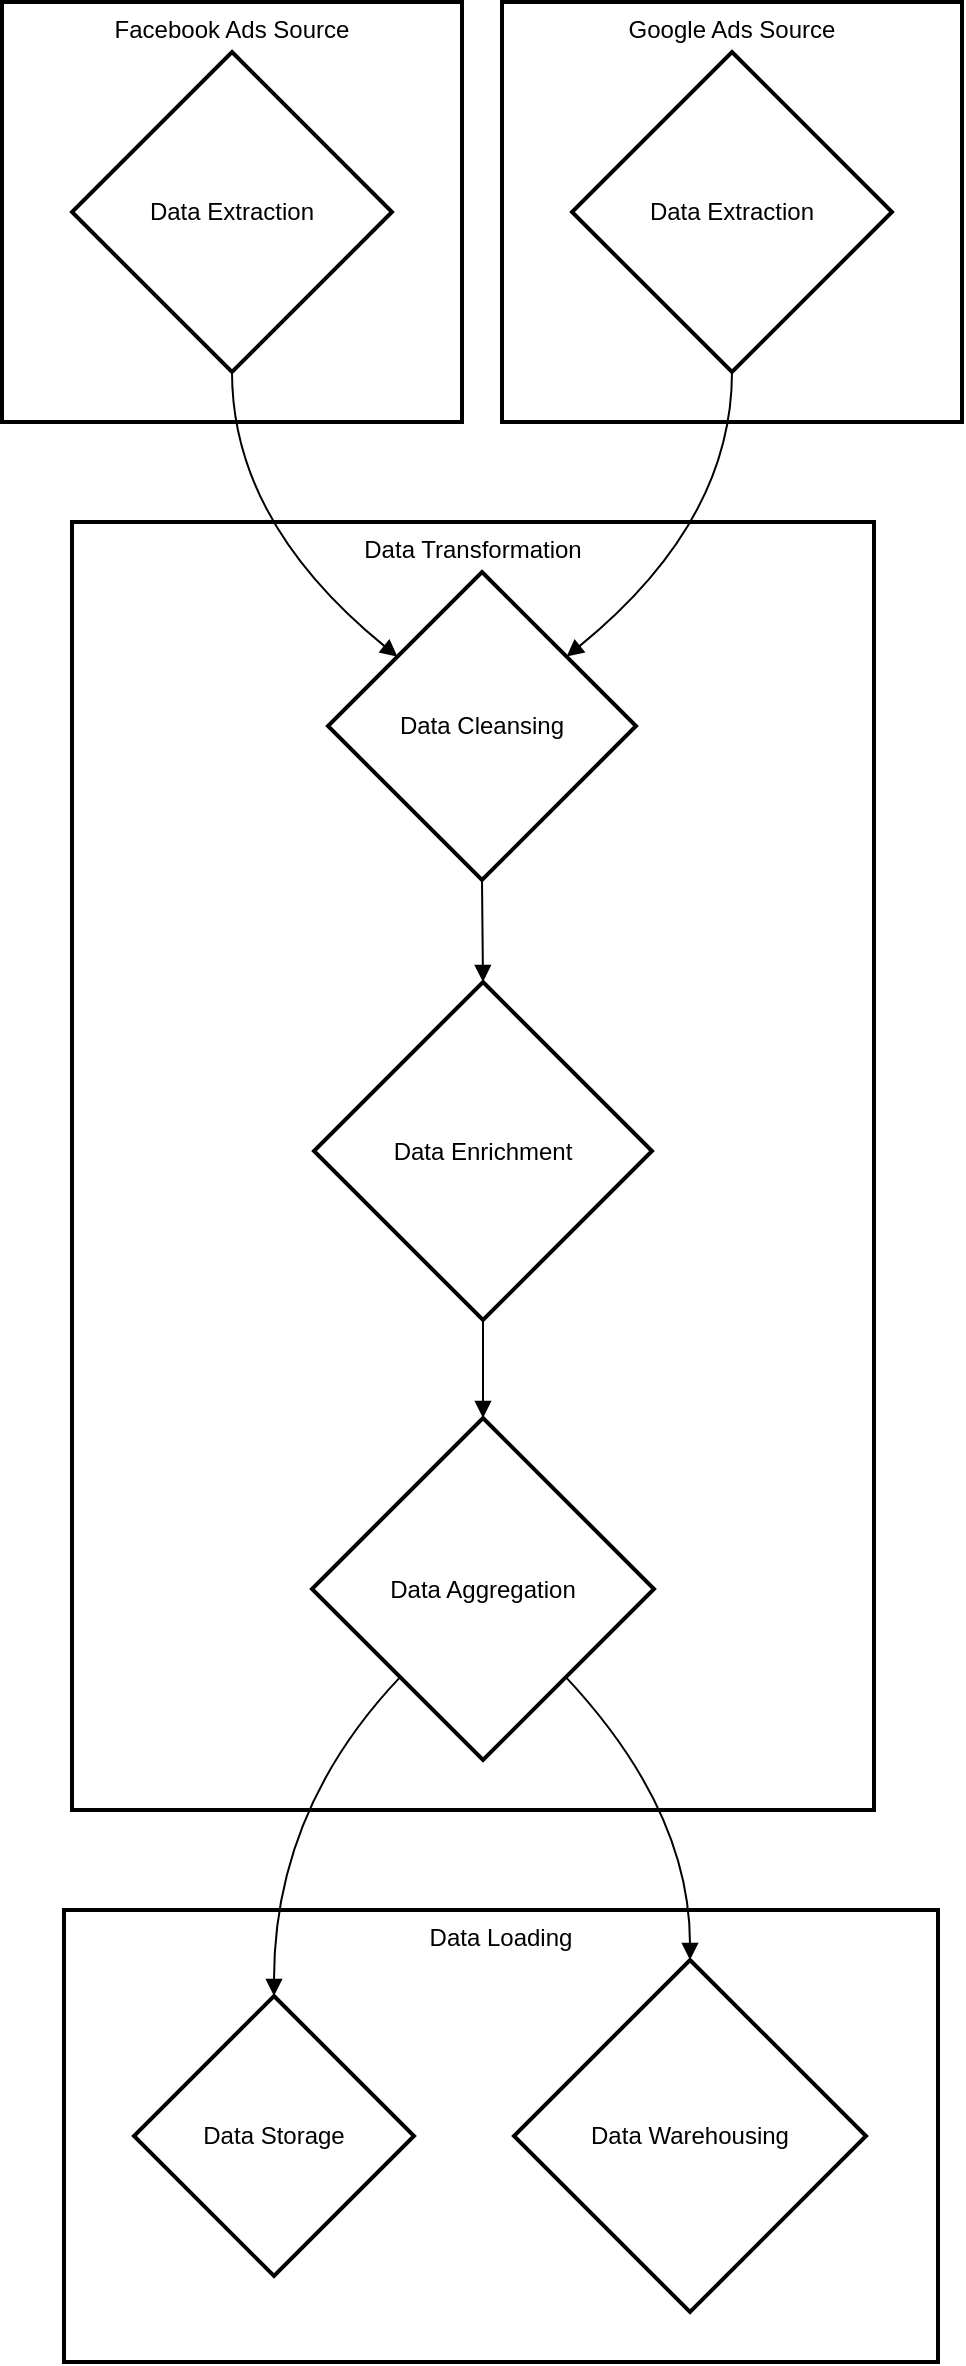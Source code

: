 <mxfile version="24.6.4" type="github">
  <diagram name="Page-1" id="N5x1d4UzcgwrpOlkiW_S">
    <mxGraphModel>
      <root>
        <mxCell id="0" />
        <mxCell id="1" parent="0" />
        <mxCell id="2" value="Data Loading" style="whiteSpace=wrap;strokeWidth=2;verticalAlign=top;" vertex="1" parent="1">
          <mxGeometry x="31" y="954" width="437" height="226" as="geometry" />
        </mxCell>
        <mxCell id="3" value="Data Storage" style="rhombus;strokeWidth=2;whiteSpace=wrap;" vertex="1" parent="1">
          <mxGeometry x="66" y="997" width="140" height="140" as="geometry" />
        </mxCell>
        <mxCell id="4" value="Data Warehousing" style="rhombus;strokeWidth=2;whiteSpace=wrap;" vertex="1" parent="1">
          <mxGeometry x="256" y="979" width="176" height="176" as="geometry" />
        </mxCell>
        <mxCell id="5" value="Data Transformation" style="whiteSpace=wrap;strokeWidth=2;verticalAlign=top;" vertex="1" parent="1">
          <mxGeometry x="35" y="260" width="401" height="644" as="geometry" />
        </mxCell>
        <mxCell id="6" value="Data Cleansing" style="rhombus;strokeWidth=2;whiteSpace=wrap;" vertex="1" parent="1">
          <mxGeometry x="163" y="285" width="154" height="154" as="geometry" />
        </mxCell>
        <mxCell id="7" value="Data Enrichment" style="rhombus;strokeWidth=2;whiteSpace=wrap;" vertex="1" parent="1">
          <mxGeometry x="156" y="490" width="169" height="169" as="geometry" />
        </mxCell>
        <mxCell id="8" value="Data Aggregation" style="rhombus;strokeWidth=2;whiteSpace=wrap;" vertex="1" parent="1">
          <mxGeometry x="155" y="708" width="171" height="171" as="geometry" />
        </mxCell>
        <mxCell id="9" value="Google Ads Source" style="whiteSpace=wrap;strokeWidth=2;verticalAlign=top;" vertex="1" parent="1">
          <mxGeometry x="250" width="230" height="210" as="geometry" />
        </mxCell>
        <mxCell id="10" value="Data Extraction" style="rhombus;strokeWidth=2;whiteSpace=wrap;" vertex="1" parent="1">
          <mxGeometry x="285" y="25" width="160" height="160" as="geometry" />
        </mxCell>
        <mxCell id="11" value="Facebook Ads Source" style="whiteSpace=wrap;strokeWidth=2;verticalAlign=top;" vertex="1" parent="1">
          <mxGeometry width="230" height="210" as="geometry" />
        </mxCell>
        <mxCell id="12" value="Data Extraction" style="rhombus;strokeWidth=2;whiteSpace=wrap;" vertex="1" parent="1">
          <mxGeometry x="35" y="25" width="160" height="160" as="geometry" />
        </mxCell>
        <mxCell id="13" value="" style="curved=1;startArrow=none;endArrow=block;exitX=0.5;exitY=1;entryX=0;entryY=0.09;" edge="1" parent="1" source="12" target="6">
          <mxGeometry relative="1" as="geometry">
            <Array as="points">
              <mxPoint x="115" y="260" />
            </Array>
          </mxGeometry>
        </mxCell>
        <mxCell id="14" value="" style="curved=1;startArrow=none;endArrow=block;exitX=0.5;exitY=1;entryX=1;entryY=0.09;" edge="1" parent="1" source="10" target="6">
          <mxGeometry relative="1" as="geometry">
            <Array as="points">
              <mxPoint x="365" y="260" />
            </Array>
          </mxGeometry>
        </mxCell>
        <mxCell id="15" value="" style="curved=1;startArrow=none;endArrow=block;exitX=0.5;exitY=1;entryX=0.5;entryY=0;" edge="1" parent="1" source="6" target="7">
          <mxGeometry relative="1" as="geometry">
            <Array as="points" />
          </mxGeometry>
        </mxCell>
        <mxCell id="16" value="" style="curved=1;startArrow=none;endArrow=block;exitX=0.5;exitY=1;entryX=0.5;entryY=0;" edge="1" parent="1" source="7" target="8">
          <mxGeometry relative="1" as="geometry">
            <Array as="points" />
          </mxGeometry>
        </mxCell>
        <mxCell id="17" value="" style="curved=1;startArrow=none;endArrow=block;exitX=0.03;exitY=1;entryX=0.5;entryY=0;" edge="1" parent="1" source="8" target="3">
          <mxGeometry relative="1" as="geometry">
            <Array as="points">
              <mxPoint x="136" y="904" />
            </Array>
          </mxGeometry>
        </mxCell>
        <mxCell id="18" value="" style="curved=1;startArrow=none;endArrow=block;exitX=0.97;exitY=1;entryX=0.5;entryY=0;" edge="1" parent="1" source="8" target="4">
          <mxGeometry relative="1" as="geometry">
            <Array as="points">
              <mxPoint x="344" y="904" />
            </Array>
          </mxGeometry>
        </mxCell>
      </root>
    </mxGraphModel>
  </diagram>
</mxfile>
